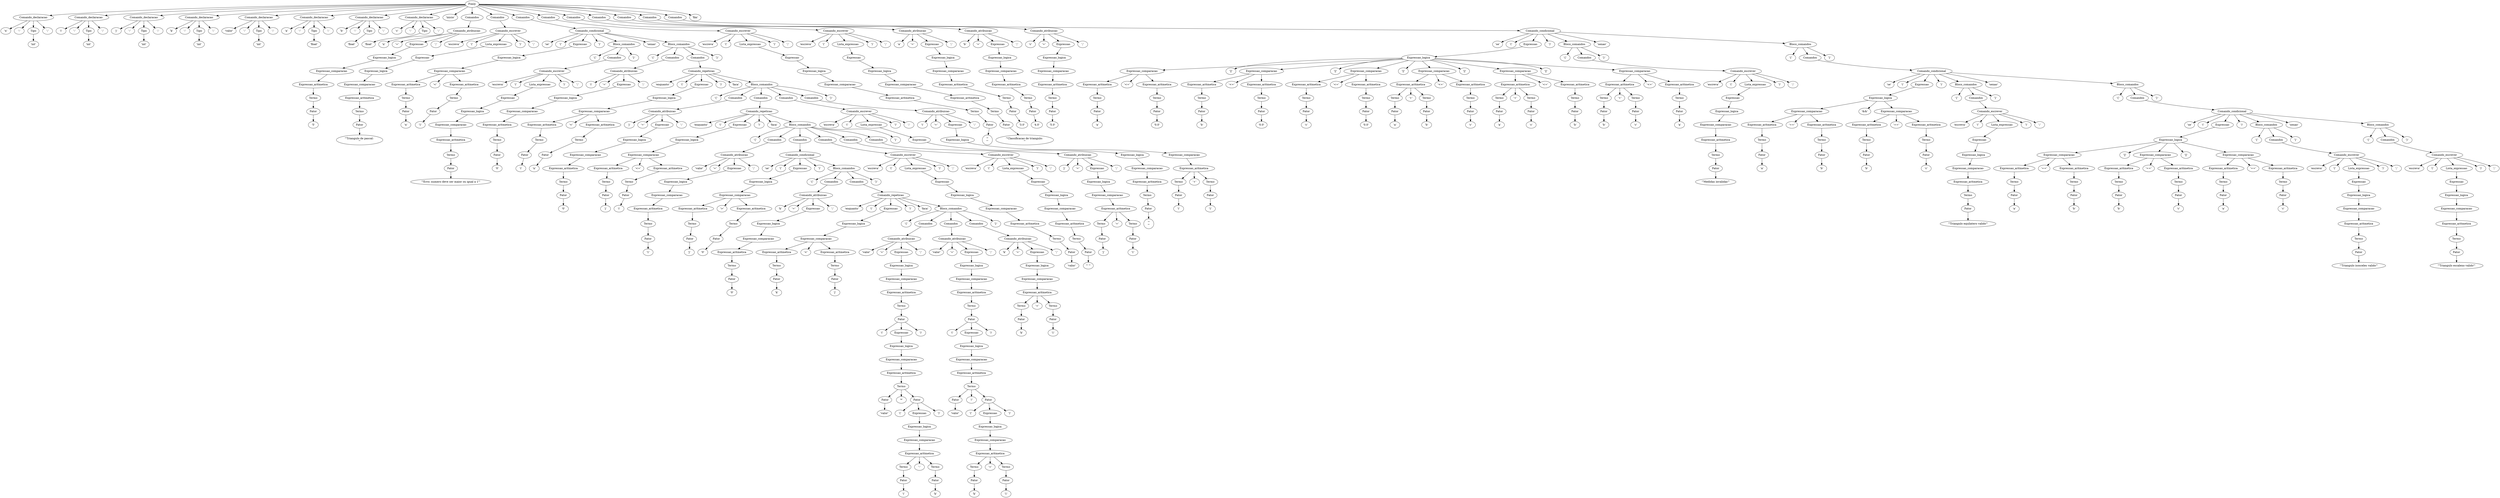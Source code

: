 digraph G {
n0 [label="Fimly"];
n1 [label="Comando_declaracao"];
n2 [label="'n'"];
n1 -> n2;
n3 [label="':'"];
n1 -> n3;
n4 [label="Tipo"];
n5 [label="'int'"];
n4 -> n5;
n1 -> n4;
n6 [label="';'"];
n1 -> n6;
n0 -> n1;
n7 [label="Comando_declaracao"];
n8 [label="'i'"];
n7 -> n8;
n9 [label="':'"];
n7 -> n9;
n10 [label="Tipo"];
n11 [label="'int'"];
n10 -> n11;
n7 -> n10;
n12 [label="';'"];
n7 -> n12;
n0 -> n7;
n13 [label="Comando_declaracao"];
n14 [label="'j'"];
n13 -> n14;
n15 [label="':'"];
n13 -> n15;
n16 [label="Tipo"];
n17 [label="'int'"];
n16 -> n17;
n13 -> n16;
n18 [label="';'"];
n13 -> n18;
n0 -> n13;
n19 [label="Comando_declaracao"];
n20 [label="'k'"];
n19 -> n20;
n21 [label="':'"];
n19 -> n21;
n22 [label="Tipo"];
n23 [label="'int'"];
n22 -> n23;
n19 -> n22;
n24 [label="';'"];
n19 -> n24;
n0 -> n19;
n25 [label="Comando_declaracao"];
n26 [label="'valor'"];
n25 -> n26;
n27 [label="':'"];
n25 -> n27;
n28 [label="Tipo"];
n29 [label="'int'"];
n28 -> n29;
n25 -> n28;
n30 [label="';'"];
n25 -> n30;
n0 -> n25;
n31 [label="Comando_declaracao"];
n32 [label="'a'"];
n31 -> n32;
n33 [label="':'"];
n31 -> n33;
n34 [label="Tipo"];
n35 [label="'float'"];
n34 -> n35;
n31 -> n34;
n36 [label="';'"];
n31 -> n36;
n0 -> n31;
n37 [label="Comando_declaracao"];
n38 [label="'b'"];
n37 -> n38;
n39 [label="':'"];
n37 -> n39;
n40 [label="Tipo"];
n41 [label="'float'"];
n40 -> n41;
n37 -> n40;
n42 [label="';'"];
n37 -> n42;
n0 -> n37;
n43 [label="Comando_declaracao"];
n44 [label="'c'"];
n43 -> n44;
n45 [label="':'"];
n43 -> n45;
n46 [label="Tipo"];
n47 [label="'float'"];
n46 -> n47;
n43 -> n46;
n48 [label="';'"];
n43 -> n48;
n0 -> n43;
n49 [label="'inicio'"];
n0 -> n49;
n50 [label="Comandos"];
n51 [label="Comando_atribuicao"];
n52 [label="'n'"];
n51 -> n52;
n53 [label="'='"];
n51 -> n53;
n54 [label="Expressao"];
n55 [label="Expressao_logica"];
n56 [label="Expressao_comparacao"];
n57 [label="Expressao_aritmetica"];
n58 [label="Termo"];
n59 [label="Fator"];
n60 [label="'5'"];
n59 -> n60;
n58 -> n59;
n57 -> n58;
n56 -> n57;
n55 -> n56;
n54 -> n55;
n51 -> n54;
n61 [label="';'"];
n51 -> n61;
n50 -> n51;
n0 -> n50;
n62 [label="Comandos"];
n63 [label="Comando_escrever"];
n64 [label="'escreva'"];
n63 -> n64;
n65 [label="'('"];
n63 -> n65;
n66 [label="Lista_expressao"];
n67 [label="Expressao"];
n68 [label="Expressao_logica"];
n69 [label="Expressao_comparacao"];
n70 [label="Expressao_aritmetica"];
n71 [label="Termo"];
n72 [label="Fator"];
n73 [label="'\"Triangulo de pascal: \n\"'"];
n72 -> n73;
n71 -> n72;
n70 -> n71;
n69 -> n70;
n68 -> n69;
n67 -> n68;
n66 -> n67;
n63 -> n66;
n74 [label="')'"];
n63 -> n74;
n75 [label="';'"];
n63 -> n75;
n62 -> n63;
n0 -> n62;
n76 [label="Comandos"];
n77 [label="Comando_condicional"];
n78 [label="'se'"];
n77 -> n78;
n79 [label="'('"];
n77 -> n79;
n80 [label="Expressao"];
n81 [label="Expressao_logica"];
n82 [label="Expressao_comparacao"];
n83 [label="Expressao_aritmetica"];
n84 [label="Termo"];
n85 [label="Fator"];
n86 [label="'n'"];
n85 -> n86;
n84 -> n85;
n83 -> n84;
n82 -> n83;
n87 [label="'<'"];
n82 -> n87;
n88 [label="Expressao_aritmetica"];
n89 [label="Termo"];
n90 [label="Fator"];
n91 [label="'1'"];
n90 -> n91;
n89 -> n90;
n88 -> n89;
n82 -> n88;
n81 -> n82;
n80 -> n81;
n77 -> n80;
n92 [label="')'"];
n77 -> n92;
n93 [label="Bloco_comandos"];
n94 [label="'{'"];
n93 -> n94;
n95 [label="Comandos"];
n96 [label="Comando_escrever"];
n97 [label="'escreva'"];
n96 -> n97;
n98 [label="'('"];
n96 -> n98;
n99 [label="Lista_expressao"];
n100 [label="Expressao"];
n101 [label="Expressao_logica"];
n102 [label="Expressao_comparacao"];
n103 [label="Expressao_aritmetica"];
n104 [label="Termo"];
n105 [label="Fator"];
n106 [label="'\"Erro: numero deve ser maior ou igual a 1\"'"];
n105 -> n106;
n104 -> n105;
n103 -> n104;
n102 -> n103;
n101 -> n102;
n100 -> n101;
n99 -> n100;
n96 -> n99;
n107 [label="')'"];
n96 -> n107;
n108 [label="';'"];
n96 -> n108;
n95 -> n96;
n93 -> n95;
n109 [label="'}'"];
n93 -> n109;
n77 -> n93;
n110 [label="'senao'"];
n77 -> n110;
n111 [label="Bloco_comandos"];
n112 [label="'{'"];
n111 -> n112;
n113 [label="Comandos"];
n114 [label="Comando_atribuicao"];
n115 [label="'i'"];
n114 -> n115;
n116 [label="'='"];
n114 -> n116;
n117 [label="Expressao"];
n118 [label="Expressao_logica"];
n119 [label="Expressao_comparacao"];
n120 [label="Expressao_aritmetica"];
n121 [label="Termo"];
n122 [label="Fator"];
n123 [label="'0'"];
n122 -> n123;
n121 -> n122;
n120 -> n121;
n119 -> n120;
n118 -> n119;
n117 -> n118;
n114 -> n117;
n124 [label="';'"];
n114 -> n124;
n113 -> n114;
n111 -> n113;
n125 [label="Comandos"];
n126 [label="Comando_repeticao"];
n127 [label="'enquanto'"];
n126 -> n127;
n128 [label="'('"];
n126 -> n128;
n129 [label="Expressao"];
n130 [label="Expressao_logica"];
n131 [label="Expressao_comparacao"];
n132 [label="Expressao_aritmetica"];
n133 [label="Termo"];
n134 [label="Fator"];
n135 [label="'i'"];
n134 -> n135;
n133 -> n134;
n132 -> n133;
n131 -> n132;
n136 [label="'<'"];
n131 -> n136;
n137 [label="Expressao_aritmetica"];
n138 [label="Termo"];
n139 [label="Fator"];
n140 [label="'n'"];
n139 -> n140;
n138 -> n139;
n137 -> n138;
n131 -> n137;
n130 -> n131;
n129 -> n130;
n126 -> n129;
n141 [label="')'"];
n126 -> n141;
n142 [label="'faca'"];
n126 -> n142;
n143 [label="Bloco_comandos"];
n144 [label="'{'"];
n143 -> n144;
n145 [label="Comandos"];
n146 [label="Comando_atribuicao"];
n147 [label="'j'"];
n146 -> n147;
n148 [label="'='"];
n146 -> n148;
n149 [label="Expressao"];
n150 [label="Expressao_logica"];
n151 [label="Expressao_comparacao"];
n152 [label="Expressao_aritmetica"];
n153 [label="Termo"];
n154 [label="Fator"];
n155 [label="'0'"];
n154 -> n155;
n153 -> n154;
n152 -> n153;
n151 -> n152;
n150 -> n151;
n149 -> n150;
n146 -> n149;
n156 [label="';'"];
n146 -> n156;
n145 -> n146;
n143 -> n145;
n157 [label="Comandos"];
n158 [label="Comando_repeticao"];
n159 [label="'enquanto'"];
n158 -> n159;
n160 [label="'('"];
n158 -> n160;
n161 [label="Expressao"];
n162 [label="Expressao_logica"];
n163 [label="Expressao_comparacao"];
n164 [label="Expressao_aritmetica"];
n165 [label="Termo"];
n166 [label="Fator"];
n167 [label="'j'"];
n166 -> n167;
n165 -> n166;
n164 -> n165;
n163 -> n164;
n168 [label="'<='"];
n163 -> n168;
n169 [label="Expressao_aritmetica"];
n170 [label="Termo"];
n171 [label="Fator"];
n172 [label="'i'"];
n171 -> n172;
n170 -> n171;
n169 -> n170;
n163 -> n169;
n162 -> n163;
n161 -> n162;
n158 -> n161;
n173 [label="')'"];
n158 -> n173;
n174 [label="'faca'"];
n158 -> n174;
n175 [label="Bloco_comandos"];
n176 [label="'{'"];
n175 -> n176;
n177 [label="Comandos"];
n178 [label="Comando_atribuicao"];
n179 [label="'valor'"];
n178 -> n179;
n180 [label="'='"];
n178 -> n180;
n181 [label="Expressao"];
n182 [label="Expressao_logica"];
n183 [label="Expressao_comparacao"];
n184 [label="Expressao_aritmetica"];
n185 [label="Termo"];
n186 [label="Fator"];
n187 [label="'1'"];
n186 -> n187;
n185 -> n186;
n184 -> n185;
n183 -> n184;
n182 -> n183;
n181 -> n182;
n178 -> n181;
n188 [label="';'"];
n178 -> n188;
n177 -> n178;
n175 -> n177;
n189 [label="Comandos"];
n190 [label="Comando_condicional"];
n191 [label="'se'"];
n190 -> n191;
n192 [label="'('"];
n190 -> n192;
n193 [label="Expressao"];
n194 [label="Expressao_logica"];
n195 [label="Expressao_comparacao"];
n196 [label="Expressao_aritmetica"];
n197 [label="Termo"];
n198 [label="Fator"];
n199 [label="'j'"];
n198 -> n199;
n197 -> n198;
n196 -> n197;
n195 -> n196;
n200 [label="'>'"];
n195 -> n200;
n201 [label="Expressao_aritmetica"];
n202 [label="Termo"];
n203 [label="Fator"];
n204 [label="'0'"];
n203 -> n204;
n202 -> n203;
n201 -> n202;
n195 -> n201;
n194 -> n195;
n193 -> n194;
n190 -> n193;
n205 [label="')'"];
n190 -> n205;
n206 [label="Bloco_comandos"];
n207 [label="'{'"];
n206 -> n207;
n208 [label="Comandos"];
n209 [label="Comando_atribuicao"];
n210 [label="'k'"];
n209 -> n210;
n211 [label="'='"];
n209 -> n211;
n212 [label="Expressao"];
n213 [label="Expressao_logica"];
n214 [label="Expressao_comparacao"];
n215 [label="Expressao_aritmetica"];
n216 [label="Termo"];
n217 [label="Fator"];
n218 [label="'0'"];
n217 -> n218;
n216 -> n217;
n215 -> n216;
n214 -> n215;
n213 -> n214;
n212 -> n213;
n209 -> n212;
n219 [label="';'"];
n209 -> n219;
n208 -> n209;
n206 -> n208;
n220 [label="Comandos"];
n221 [label="Comando_repeticao"];
n222 [label="'enquanto'"];
n221 -> n222;
n223 [label="'('"];
n221 -> n223;
n224 [label="Expressao"];
n225 [label="Expressao_logica"];
n226 [label="Expressao_comparacao"];
n227 [label="Expressao_aritmetica"];
n228 [label="Termo"];
n229 [label="Fator"];
n230 [label="'k'"];
n229 -> n230;
n228 -> n229;
n227 -> n228;
n226 -> n227;
n231 [label="'<'"];
n226 -> n231;
n232 [label="Expressao_aritmetica"];
n233 [label="Termo"];
n234 [label="Fator"];
n235 [label="'j'"];
n234 -> n235;
n233 -> n234;
n232 -> n233;
n226 -> n232;
n225 -> n226;
n224 -> n225;
n221 -> n224;
n236 [label="')'"];
n221 -> n236;
n237 [label="'faca'"];
n221 -> n237;
n238 [label="Bloco_comandos"];
n239 [label="'{'"];
n238 -> n239;
n240 [label="Comandos"];
n241 [label="Comando_atribuicao"];
n242 [label="'valor'"];
n241 -> n242;
n243 [label="'='"];
n241 -> n243;
n244 [label="Expressao"];
n245 [label="Expressao_logica"];
n246 [label="Expressao_comparacao"];
n247 [label="Expressao_aritmetica"];
n248 [label="Termo"];
n249 [label="Fator"];
n250 [label="'('"];
n249 -> n250;
n251 [label="Expressao"];
n252 [label="Expressao_logica"];
n253 [label="Expressao_comparacao"];
n254 [label="Expressao_aritmetica"];
n255 [label="Termo"];
n256 [label="Fator"];
n257 [label="'valor'"];
n256 -> n257;
n255 -> n256;
n258 [label="'*'"];
n255 -> n258;
n259 [label="Fator"];
n260 [label="'('"];
n259 -> n260;
n261 [label="Expressao"];
n262 [label="Expressao_logica"];
n263 [label="Expressao_comparacao"];
n264 [label="Expressao_aritmetica"];
n265 [label="Termo"];
n266 [label="Fator"];
n267 [label="'i'"];
n266 -> n267;
n265 -> n266;
n264 -> n265;
n268 [label="'-'"];
n264 -> n268;
n269 [label="Termo"];
n270 [label="Fator"];
n271 [label="'k'"];
n270 -> n271;
n269 -> n270;
n264 -> n269;
n263 -> n264;
n262 -> n263;
n261 -> n262;
n259 -> n261;
n272 [label="')'"];
n259 -> n272;
n255 -> n259;
n254 -> n255;
n253 -> n254;
n252 -> n253;
n251 -> n252;
n249 -> n251;
n273 [label="')'"];
n249 -> n273;
n248 -> n249;
n247 -> n248;
n246 -> n247;
n245 -> n246;
n244 -> n245;
n241 -> n244;
n274 [label="';'"];
n241 -> n274;
n240 -> n241;
n238 -> n240;
n275 [label="Comandos"];
n276 [label="Comando_atribuicao"];
n277 [label="'valor'"];
n276 -> n277;
n278 [label="'='"];
n276 -> n278;
n279 [label="Expressao"];
n280 [label="Expressao_logica"];
n281 [label="Expressao_comparacao"];
n282 [label="Expressao_aritmetica"];
n283 [label="Termo"];
n284 [label="Fator"];
n285 [label="'('"];
n284 -> n285;
n286 [label="Expressao"];
n287 [label="Expressao_logica"];
n288 [label="Expressao_comparacao"];
n289 [label="Expressao_aritmetica"];
n290 [label="Termo"];
n291 [label="Fator"];
n292 [label="'valor'"];
n291 -> n292;
n290 -> n291;
n293 [label="'/'"];
n290 -> n293;
n294 [label="Fator"];
n295 [label="'('"];
n294 -> n295;
n296 [label="Expressao"];
n297 [label="Expressao_logica"];
n298 [label="Expressao_comparacao"];
n299 [label="Expressao_aritmetica"];
n300 [label="Termo"];
n301 [label="Fator"];
n302 [label="'k'"];
n301 -> n302;
n300 -> n301;
n299 -> n300;
n303 [label="'+'"];
n299 -> n303;
n304 [label="Termo"];
n305 [label="Fator"];
n306 [label="'1'"];
n305 -> n306;
n304 -> n305;
n299 -> n304;
n298 -> n299;
n297 -> n298;
n296 -> n297;
n294 -> n296;
n307 [label="')'"];
n294 -> n307;
n290 -> n294;
n289 -> n290;
n288 -> n289;
n287 -> n288;
n286 -> n287;
n284 -> n286;
n308 [label="')'"];
n284 -> n308;
n283 -> n284;
n282 -> n283;
n281 -> n282;
n280 -> n281;
n279 -> n280;
n276 -> n279;
n309 [label="';'"];
n276 -> n309;
n275 -> n276;
n238 -> n275;
n310 [label="Comandos"];
n311 [label="Comando_atribuicao"];
n312 [label="'k'"];
n311 -> n312;
n313 [label="'='"];
n311 -> n313;
n314 [label="Expressao"];
n315 [label="Expressao_logica"];
n316 [label="Expressao_comparacao"];
n317 [label="Expressao_aritmetica"];
n318 [label="Termo"];
n319 [label="Fator"];
n320 [label="'k'"];
n319 -> n320;
n318 -> n319;
n317 -> n318;
n321 [label="'+'"];
n317 -> n321;
n322 [label="Termo"];
n323 [label="Fator"];
n324 [label="'1'"];
n323 -> n324;
n322 -> n323;
n317 -> n322;
n316 -> n317;
n315 -> n316;
n314 -> n315;
n311 -> n314;
n325 [label="';'"];
n311 -> n325;
n310 -> n311;
n238 -> n310;
n326 [label="'}'"];
n238 -> n326;
n221 -> n238;
n220 -> n221;
n206 -> n220;
n327 [label="'}'"];
n206 -> n327;
n190 -> n206;
n189 -> n190;
n175 -> n189;
n328 [label="Comandos"];
n329 [label="Comando_escrever"];
n330 [label="'escreva'"];
n329 -> n330;
n331 [label="'('"];
n329 -> n331;
n332 [label="Lista_expressao"];
n333 [label="Expressao"];
n334 [label="Expressao_logica"];
n335 [label="Expressao_comparacao"];
n336 [label="Expressao_aritmetica"];
n337 [label="Termo"];
n338 [label="Fator"];
n339 [label="'valor'"];
n338 -> n339;
n337 -> n338;
n336 -> n337;
n335 -> n336;
n334 -> n335;
n333 -> n334;
n332 -> n333;
n329 -> n332;
n340 [label="')'"];
n329 -> n340;
n341 [label="';'"];
n329 -> n341;
n328 -> n329;
n175 -> n328;
n342 [label="Comandos"];
n343 [label="Comando_escrever"];
n344 [label="'escreva'"];
n343 -> n344;
n345 [label="'('"];
n343 -> n345;
n346 [label="Lista_expressao"];
n347 [label="Expressao"];
n348 [label="Expressao_logica"];
n349 [label="Expressao_comparacao"];
n350 [label="Expressao_aritmetica"];
n351 [label="Termo"];
n352 [label="Fator"];
n353 [label="'\" \"'"];
n352 -> n353;
n351 -> n352;
n350 -> n351;
n349 -> n350;
n348 -> n349;
n347 -> n348;
n346 -> n347;
n343 -> n346;
n354 [label="')'"];
n343 -> n354;
n355 [label="';'"];
n343 -> n355;
n342 -> n343;
n175 -> n342;
n356 [label="Comandos"];
n357 [label="Comando_atribuicao"];
n358 [label="'j'"];
n357 -> n358;
n359 [label="'='"];
n357 -> n359;
n360 [label="Expressao"];
n361 [label="Expressao_logica"];
n362 [label="Expressao_comparacao"];
n363 [label="Expressao_aritmetica"];
n364 [label="Termo"];
n365 [label="Fator"];
n366 [label="'j'"];
n365 -> n366;
n364 -> n365;
n363 -> n364;
n367 [label="'+'"];
n363 -> n367;
n368 [label="Termo"];
n369 [label="Fator"];
n370 [label="'1'"];
n369 -> n370;
n368 -> n369;
n363 -> n368;
n362 -> n363;
n361 -> n362;
n360 -> n361;
n357 -> n360;
n371 [label="';'"];
n357 -> n371;
n356 -> n357;
n175 -> n356;
n372 [label="'}'"];
n175 -> n372;
n158 -> n175;
n157 -> n158;
n143 -> n157;
n373 [label="Comandos"];
n374 [label="Comando_escrever"];
n375 [label="'escreva'"];
n374 -> n375;
n376 [label="'('"];
n374 -> n376;
n377 [label="Lista_expressao"];
n378 [label="Expressao"];
n379 [label="Expressao_logica"];
n380 [label="Expressao_comparacao"];
n381 [label="Expressao_aritmetica"];
n382 [label="Termo"];
n383 [label="Fator"];
n384 [label="'\"\n\"'"];
n383 -> n384;
n382 -> n383;
n381 -> n382;
n380 -> n381;
n379 -> n380;
n378 -> n379;
n377 -> n378;
n374 -> n377;
n385 [label="')'"];
n374 -> n385;
n386 [label="';'"];
n374 -> n386;
n373 -> n374;
n143 -> n373;
n387 [label="Comandos"];
n388 [label="Comando_atribuicao"];
n389 [label="'i'"];
n388 -> n389;
n390 [label="'='"];
n388 -> n390;
n391 [label="Expressao"];
n392 [label="Expressao_logica"];
n393 [label="Expressao_comparacao"];
n394 [label="Expressao_aritmetica"];
n395 [label="Termo"];
n396 [label="Fator"];
n397 [label="'i'"];
n396 -> n397;
n395 -> n396;
n394 -> n395;
n398 [label="'+'"];
n394 -> n398;
n399 [label="Termo"];
n400 [label="Fator"];
n401 [label="'1'"];
n400 -> n401;
n399 -> n400;
n394 -> n399;
n393 -> n394;
n392 -> n393;
n391 -> n392;
n388 -> n391;
n402 [label="';'"];
n388 -> n402;
n387 -> n388;
n143 -> n387;
n403 [label="'}'"];
n143 -> n403;
n126 -> n143;
n125 -> n126;
n111 -> n125;
n404 [label="'}'"];
n111 -> n404;
n77 -> n111;
n76 -> n77;
n0 -> n76;
n405 [label="Comandos"];
n406 [label="Comando_escrever"];
n407 [label="'escreva'"];
n406 -> n407;
n408 [label="'('"];
n406 -> n408;
n409 [label="Lista_expressao"];
n410 [label="Expressao"];
n411 [label="Expressao_logica"];
n412 [label="Expressao_comparacao"];
n413 [label="Expressao_aritmetica"];
n414 [label="Termo"];
n415 [label="Fator"];
n416 [label="'\"\n\"'"];
n415 -> n416;
n414 -> n415;
n413 -> n414;
n412 -> n413;
n411 -> n412;
n410 -> n411;
n409 -> n410;
n406 -> n409;
n417 [label="')'"];
n406 -> n417;
n418 [label="';'"];
n406 -> n418;
n405 -> n406;
n0 -> n405;
n419 [label="Comandos"];
n420 [label="Comando_escrever"];
n421 [label="'escreva'"];
n420 -> n421;
n422 [label="'('"];
n420 -> n422;
n423 [label="Lista_expressao"];
n424 [label="Expressao"];
n425 [label="Expressao_logica"];
n426 [label="Expressao_comparacao"];
n427 [label="Expressao_aritmetica"];
n428 [label="Termo"];
n429 [label="Fator"];
n430 [label="'\"Classificacao de triangulo: \n\"'"];
n429 -> n430;
n428 -> n429;
n427 -> n428;
n426 -> n427;
n425 -> n426;
n424 -> n425;
n423 -> n424;
n420 -> n423;
n431 [label="')'"];
n420 -> n431;
n432 [label="';'"];
n420 -> n432;
n419 -> n420;
n0 -> n419;
n433 [label="Comandos"];
n434 [label="Comando_atribuicao"];
n435 [label="'a'"];
n434 -> n435;
n436 [label="'='"];
n434 -> n436;
n437 [label="Expressao"];
n438 [label="Expressao_logica"];
n439 [label="Expressao_comparacao"];
n440 [label="Expressao_aritmetica"];
n441 [label="Termo"];
n442 [label="Fator"];
n443 [label="'3.0'"];
n442 -> n443;
n441 -> n442;
n440 -> n441;
n439 -> n440;
n438 -> n439;
n437 -> n438;
n434 -> n437;
n444 [label="';'"];
n434 -> n444;
n433 -> n434;
n0 -> n433;
n445 [label="Comandos"];
n446 [label="Comando_atribuicao"];
n447 [label="'b'"];
n446 -> n447;
n448 [label="'='"];
n446 -> n448;
n449 [label="Expressao"];
n450 [label="Expressao_logica"];
n451 [label="Expressao_comparacao"];
n452 [label="Expressao_aritmetica"];
n453 [label="Termo"];
n454 [label="Fator"];
n455 [label="'4.0'"];
n454 -> n455;
n453 -> n454;
n452 -> n453;
n451 -> n452;
n450 -> n451;
n449 -> n450;
n446 -> n449;
n456 [label="';'"];
n446 -> n456;
n445 -> n446;
n0 -> n445;
n457 [label="Comandos"];
n458 [label="Comando_atribuicao"];
n459 [label="'c'"];
n458 -> n459;
n460 [label="'='"];
n458 -> n460;
n461 [label="Expressao"];
n462 [label="Expressao_logica"];
n463 [label="Expressao_comparacao"];
n464 [label="Expressao_aritmetica"];
n465 [label="Termo"];
n466 [label="Fator"];
n467 [label="'5.0'"];
n466 -> n467;
n465 -> n466;
n464 -> n465;
n463 -> n464;
n462 -> n463;
n461 -> n462;
n458 -> n461;
n468 [label="';'"];
n458 -> n468;
n457 -> n458;
n0 -> n457;
n469 [label="Comandos"];
n470 [label="Comando_condicional"];
n471 [label="'se'"];
n470 -> n471;
n472 [label="'('"];
n470 -> n472;
n473 [label="Expressao"];
n474 [label="Expressao_logica"];
n475 [label="Expressao_comparacao"];
n476 [label="Expressao_aritmetica"];
n477 [label="Termo"];
n478 [label="Fator"];
n479 [label="'a'"];
n478 -> n479;
n477 -> n478;
n476 -> n477;
n475 -> n476;
n480 [label="'<='"];
n475 -> n480;
n481 [label="Expressao_aritmetica"];
n482 [label="Termo"];
n483 [label="Fator"];
n484 [label="'0.0'"];
n483 -> n484;
n482 -> n483;
n481 -> n482;
n475 -> n481;
n474 -> n475;
n485 [label="'||'"];
n474 -> n485;
n486 [label="Expressao_comparacao"];
n487 [label="Expressao_aritmetica"];
n488 [label="Termo"];
n489 [label="Fator"];
n490 [label="'b'"];
n489 -> n490;
n488 -> n489;
n487 -> n488;
n486 -> n487;
n491 [label="'<='"];
n486 -> n491;
n492 [label="Expressao_aritmetica"];
n493 [label="Termo"];
n494 [label="Fator"];
n495 [label="'0.0'"];
n494 -> n495;
n493 -> n494;
n492 -> n493;
n486 -> n492;
n474 -> n486;
n496 [label="'||'"];
n474 -> n496;
n497 [label="Expressao_comparacao"];
n498 [label="Expressao_aritmetica"];
n499 [label="Termo"];
n500 [label="Fator"];
n501 [label="'c'"];
n500 -> n501;
n499 -> n500;
n498 -> n499;
n497 -> n498;
n502 [label="'<='"];
n497 -> n502;
n503 [label="Expressao_aritmetica"];
n504 [label="Termo"];
n505 [label="Fator"];
n506 [label="'0.0'"];
n505 -> n506;
n504 -> n505;
n503 -> n504;
n497 -> n503;
n474 -> n497;
n507 [label="'||'"];
n474 -> n507;
n508 [label="Expressao_comparacao"];
n509 [label="Expressao_aritmetica"];
n510 [label="Termo"];
n511 [label="Fator"];
n512 [label="'a'"];
n511 -> n512;
n510 -> n511;
n509 -> n510;
n513 [label="'+'"];
n509 -> n513;
n514 [label="Termo"];
n515 [label="Fator"];
n516 [label="'b'"];
n515 -> n516;
n514 -> n515;
n509 -> n514;
n508 -> n509;
n517 [label="'<='"];
n508 -> n517;
n518 [label="Expressao_aritmetica"];
n519 [label="Termo"];
n520 [label="Fator"];
n521 [label="'c'"];
n520 -> n521;
n519 -> n520;
n518 -> n519;
n508 -> n518;
n474 -> n508;
n522 [label="'||'"];
n474 -> n522;
n523 [label="Expressao_comparacao"];
n524 [label="Expressao_aritmetica"];
n525 [label="Termo"];
n526 [label="Fator"];
n527 [label="'a'"];
n526 -> n527;
n525 -> n526;
n524 -> n525;
n528 [label="'+'"];
n524 -> n528;
n529 [label="Termo"];
n530 [label="Fator"];
n531 [label="'c'"];
n530 -> n531;
n529 -> n530;
n524 -> n529;
n523 -> n524;
n532 [label="'<='"];
n523 -> n532;
n533 [label="Expressao_aritmetica"];
n534 [label="Termo"];
n535 [label="Fator"];
n536 [label="'b'"];
n535 -> n536;
n534 -> n535;
n533 -> n534;
n523 -> n533;
n474 -> n523;
n537 [label="'||'"];
n474 -> n537;
n538 [label="Expressao_comparacao"];
n539 [label="Expressao_aritmetica"];
n540 [label="Termo"];
n541 [label="Fator"];
n542 [label="'b'"];
n541 -> n542;
n540 -> n541;
n539 -> n540;
n543 [label="'+'"];
n539 -> n543;
n544 [label="Termo"];
n545 [label="Fator"];
n546 [label="'c'"];
n545 -> n546;
n544 -> n545;
n539 -> n544;
n538 -> n539;
n547 [label="'<='"];
n538 -> n547;
n548 [label="Expressao_aritmetica"];
n549 [label="Termo"];
n550 [label="Fator"];
n551 [label="'a'"];
n550 -> n551;
n549 -> n550;
n548 -> n549;
n538 -> n548;
n474 -> n538;
n473 -> n474;
n470 -> n473;
n552 [label="')'"];
n470 -> n552;
n553 [label="Bloco_comandos"];
n554 [label="'{'"];
n553 -> n554;
n555 [label="Comandos"];
n556 [label="Comando_escrever"];
n557 [label="'escreva'"];
n556 -> n557;
n558 [label="'('"];
n556 -> n558;
n559 [label="Lista_expressao"];
n560 [label="Expressao"];
n561 [label="Expressao_logica"];
n562 [label="Expressao_comparacao"];
n563 [label="Expressao_aritmetica"];
n564 [label="Termo"];
n565 [label="Fator"];
n566 [label="'\"Medidas invalidas\"'"];
n565 -> n566;
n564 -> n565;
n563 -> n564;
n562 -> n563;
n561 -> n562;
n560 -> n561;
n559 -> n560;
n556 -> n559;
n567 [label="')'"];
n556 -> n567;
n568 [label="';'"];
n556 -> n568;
n555 -> n556;
n553 -> n555;
n569 [label="'}'"];
n553 -> n569;
n470 -> n553;
n570 [label="'senao'"];
n470 -> n570;
n571 [label="Bloco_comandos"];
n572 [label="'{'"];
n571 -> n572;
n573 [label="Comandos"];
n574 [label="Comando_condicional"];
n575 [label="'se'"];
n574 -> n575;
n576 [label="'('"];
n574 -> n576;
n577 [label="Expressao"];
n578 [label="Expressao_logica"];
n579 [label="Expressao_comparacao"];
n580 [label="Expressao_aritmetica"];
n581 [label="Termo"];
n582 [label="Fator"];
n583 [label="'a'"];
n582 -> n583;
n581 -> n582;
n580 -> n581;
n579 -> n580;
n584 [label="'=='"];
n579 -> n584;
n585 [label="Expressao_aritmetica"];
n586 [label="Termo"];
n587 [label="Fator"];
n588 [label="'b'"];
n587 -> n588;
n586 -> n587;
n585 -> n586;
n579 -> n585;
n578 -> n579;
n589 [label="'&&'"];
n578 -> n589;
n590 [label="Expressao_comparacao"];
n591 [label="Expressao_aritmetica"];
n592 [label="Termo"];
n593 [label="Fator"];
n594 [label="'b'"];
n593 -> n594;
n592 -> n593;
n591 -> n592;
n590 -> n591;
n595 [label="'=='"];
n590 -> n595;
n596 [label="Expressao_aritmetica"];
n597 [label="Termo"];
n598 [label="Fator"];
n599 [label="'c'"];
n598 -> n599;
n597 -> n598;
n596 -> n597;
n590 -> n596;
n578 -> n590;
n577 -> n578;
n574 -> n577;
n600 [label="')'"];
n574 -> n600;
n601 [label="Bloco_comandos"];
n602 [label="'{'"];
n601 -> n602;
n603 [label="Comandos"];
n604 [label="Comando_escrever"];
n605 [label="'escreva'"];
n604 -> n605;
n606 [label="'('"];
n604 -> n606;
n607 [label="Lista_expressao"];
n608 [label="Expressao"];
n609 [label="Expressao_logica"];
n610 [label="Expressao_comparacao"];
n611 [label="Expressao_aritmetica"];
n612 [label="Termo"];
n613 [label="Fator"];
n614 [label="'\"Triangulo equilatero valido\"'"];
n613 -> n614;
n612 -> n613;
n611 -> n612;
n610 -> n611;
n609 -> n610;
n608 -> n609;
n607 -> n608;
n604 -> n607;
n615 [label="')'"];
n604 -> n615;
n616 [label="';'"];
n604 -> n616;
n603 -> n604;
n601 -> n603;
n617 [label="'}'"];
n601 -> n617;
n574 -> n601;
n618 [label="'senao'"];
n574 -> n618;
n619 [label="Bloco_comandos"];
n620 [label="'{'"];
n619 -> n620;
n621 [label="Comandos"];
n622 [label="Comando_condicional"];
n623 [label="'se'"];
n622 -> n623;
n624 [label="'('"];
n622 -> n624;
n625 [label="Expressao"];
n626 [label="Expressao_logica"];
n627 [label="Expressao_comparacao"];
n628 [label="Expressao_aritmetica"];
n629 [label="Termo"];
n630 [label="Fator"];
n631 [label="'a'"];
n630 -> n631;
n629 -> n630;
n628 -> n629;
n627 -> n628;
n632 [label="'=='"];
n627 -> n632;
n633 [label="Expressao_aritmetica"];
n634 [label="Termo"];
n635 [label="Fator"];
n636 [label="'b'"];
n635 -> n636;
n634 -> n635;
n633 -> n634;
n627 -> n633;
n626 -> n627;
n637 [label="'||'"];
n626 -> n637;
n638 [label="Expressao_comparacao"];
n639 [label="Expressao_aritmetica"];
n640 [label="Termo"];
n641 [label="Fator"];
n642 [label="'b'"];
n641 -> n642;
n640 -> n641;
n639 -> n640;
n638 -> n639;
n643 [label="'=='"];
n638 -> n643;
n644 [label="Expressao_aritmetica"];
n645 [label="Termo"];
n646 [label="Fator"];
n647 [label="'c'"];
n646 -> n647;
n645 -> n646;
n644 -> n645;
n638 -> n644;
n626 -> n638;
n648 [label="'||'"];
n626 -> n648;
n649 [label="Expressao_comparacao"];
n650 [label="Expressao_aritmetica"];
n651 [label="Termo"];
n652 [label="Fator"];
n653 [label="'a'"];
n652 -> n653;
n651 -> n652;
n650 -> n651;
n649 -> n650;
n654 [label="'=='"];
n649 -> n654;
n655 [label="Expressao_aritmetica"];
n656 [label="Termo"];
n657 [label="Fator"];
n658 [label="'c'"];
n657 -> n658;
n656 -> n657;
n655 -> n656;
n649 -> n655;
n626 -> n649;
n625 -> n626;
n622 -> n625;
n659 [label="')'"];
n622 -> n659;
n660 [label="Bloco_comandos"];
n661 [label="'{'"];
n660 -> n661;
n662 [label="Comandos"];
n663 [label="Comando_escrever"];
n664 [label="'escreva'"];
n663 -> n664;
n665 [label="'('"];
n663 -> n665;
n666 [label="Lista_expressao"];
n667 [label="Expressao"];
n668 [label="Expressao_logica"];
n669 [label="Expressao_comparacao"];
n670 [label="Expressao_aritmetica"];
n671 [label="Termo"];
n672 [label="Fator"];
n673 [label="'\"Triangulo isosceles valido\"'"];
n672 -> n673;
n671 -> n672;
n670 -> n671;
n669 -> n670;
n668 -> n669;
n667 -> n668;
n666 -> n667;
n663 -> n666;
n674 [label="')'"];
n663 -> n674;
n675 [label="';'"];
n663 -> n675;
n662 -> n663;
n660 -> n662;
n676 [label="'}'"];
n660 -> n676;
n622 -> n660;
n677 [label="'senao'"];
n622 -> n677;
n678 [label="Bloco_comandos"];
n679 [label="'{'"];
n678 -> n679;
n680 [label="Comandos"];
n681 [label="Comando_escrever"];
n682 [label="'escreva'"];
n681 -> n682;
n683 [label="'('"];
n681 -> n683;
n684 [label="Lista_expressao"];
n685 [label="Expressao"];
n686 [label="Expressao_logica"];
n687 [label="Expressao_comparacao"];
n688 [label="Expressao_aritmetica"];
n689 [label="Termo"];
n690 [label="Fator"];
n691 [label="'\"Triangulo escaleno valido\"'"];
n690 -> n691;
n689 -> n690;
n688 -> n689;
n687 -> n688;
n686 -> n687;
n685 -> n686;
n684 -> n685;
n681 -> n684;
n692 [label="')'"];
n681 -> n692;
n693 [label="';'"];
n681 -> n693;
n680 -> n681;
n678 -> n680;
n694 [label="'}'"];
n678 -> n694;
n622 -> n678;
n621 -> n622;
n619 -> n621;
n695 [label="'}'"];
n619 -> n695;
n574 -> n619;
n573 -> n574;
n571 -> n573;
n696 [label="'}'"];
n571 -> n696;
n470 -> n571;
n469 -> n470;
n0 -> n469;
n697 [label="'fim'"];
n0 -> n697;
}
